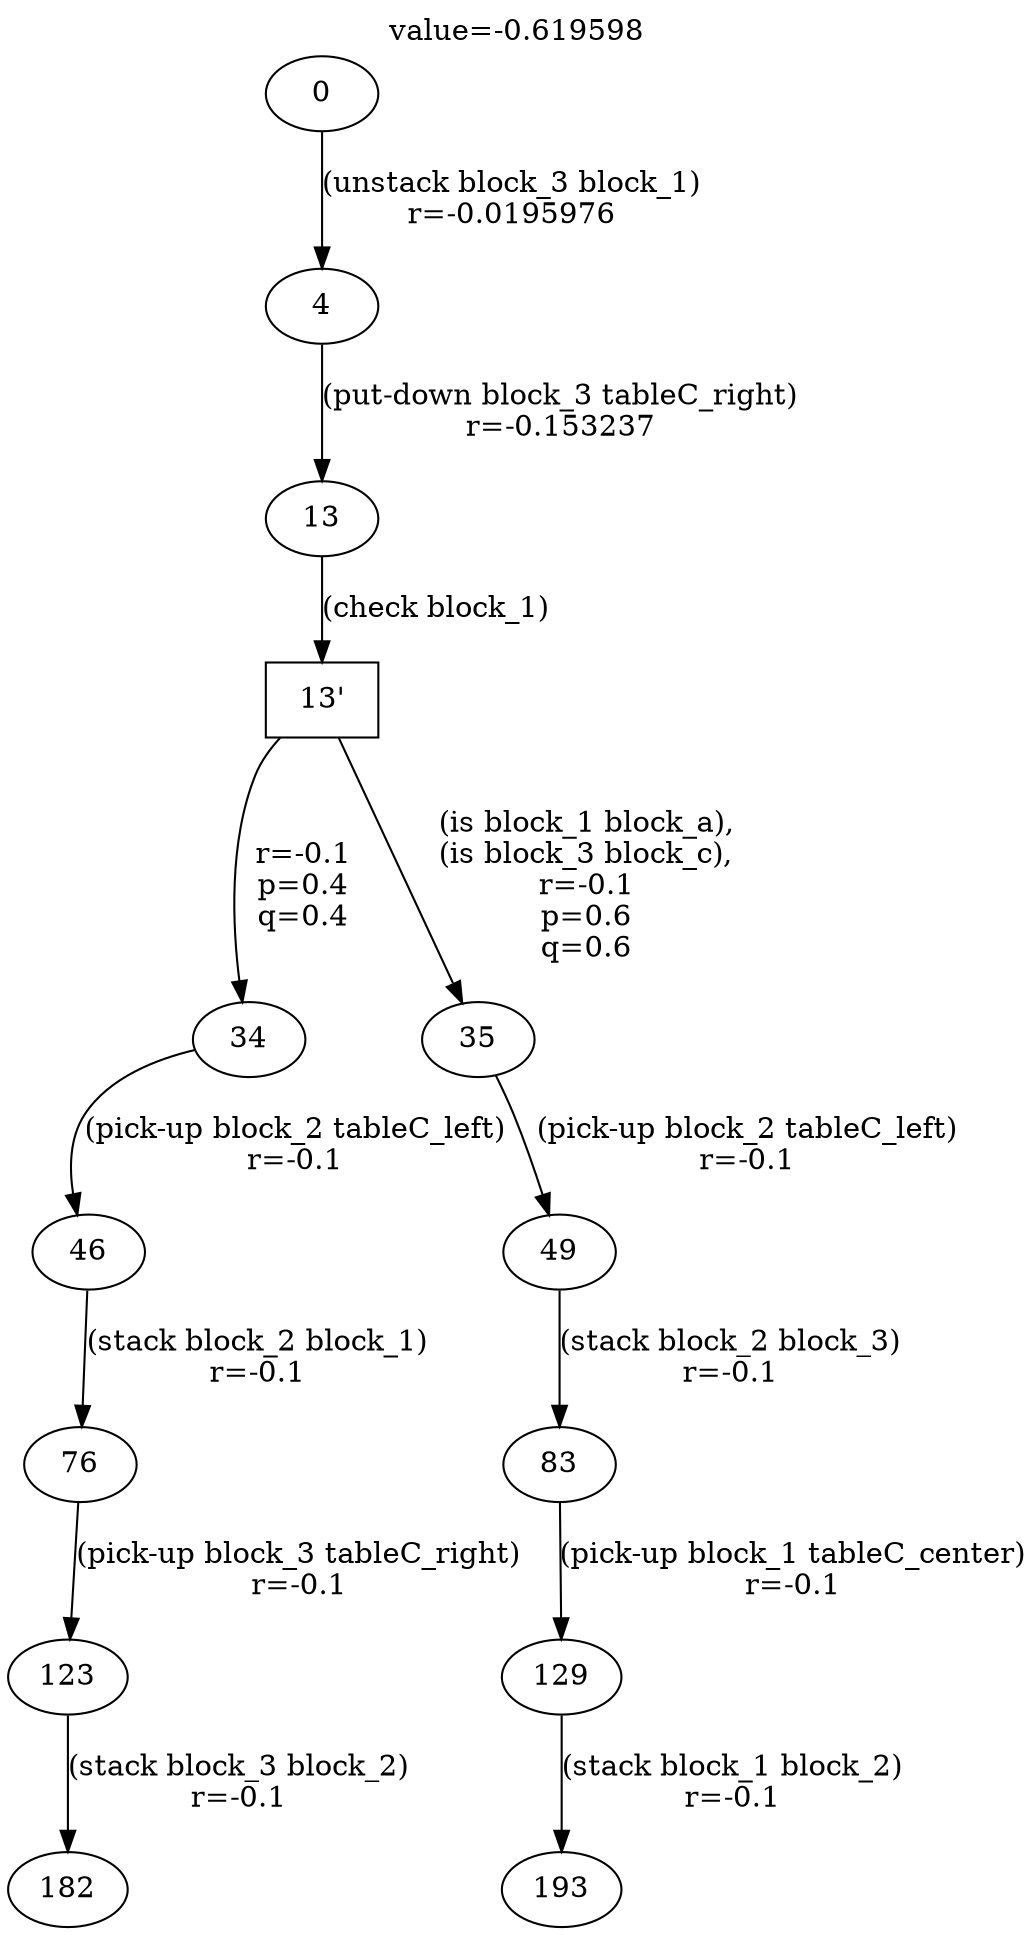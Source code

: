 digraph g{
label="value=-0.619598"
labelloc=top
0->4 [ label="(unstack block_3 block_1)
r=-0.0195976" ];
4->13 [ label="(put-down block_3 tableC_right)
r=-0.153237" ];
"13'" [ shape=box ] ;
13->"13'" [ label="(check block_1)" ];
"13'"->34 [ label="
r=-0.1
p=0.4
q=0.4" ];
34->46 [ label="(pick-up block_2 tableC_left)
r=-0.1" ];
46->76 [ label="(stack block_2 block_1)
r=-0.1" ];
76->123 [ label="(pick-up block_3 tableC_right)
r=-0.1" ];
123->182 [ label="(stack block_3 block_2)
r=-0.1" ];
"13'"->35 [ label="
(is block_1 block_a),
(is block_3 block_c),
r=-0.1
p=0.6
q=0.6" ];
35->49 [ label="(pick-up block_2 tableC_left)
r=-0.1" ];
49->83 [ label="(stack block_2 block_3)
r=-0.1" ];
83->129 [ label="(pick-up block_1 tableC_center)
r=-0.1" ];
129->193 [ label="(stack block_1 block_2)
r=-0.1" ];
}
